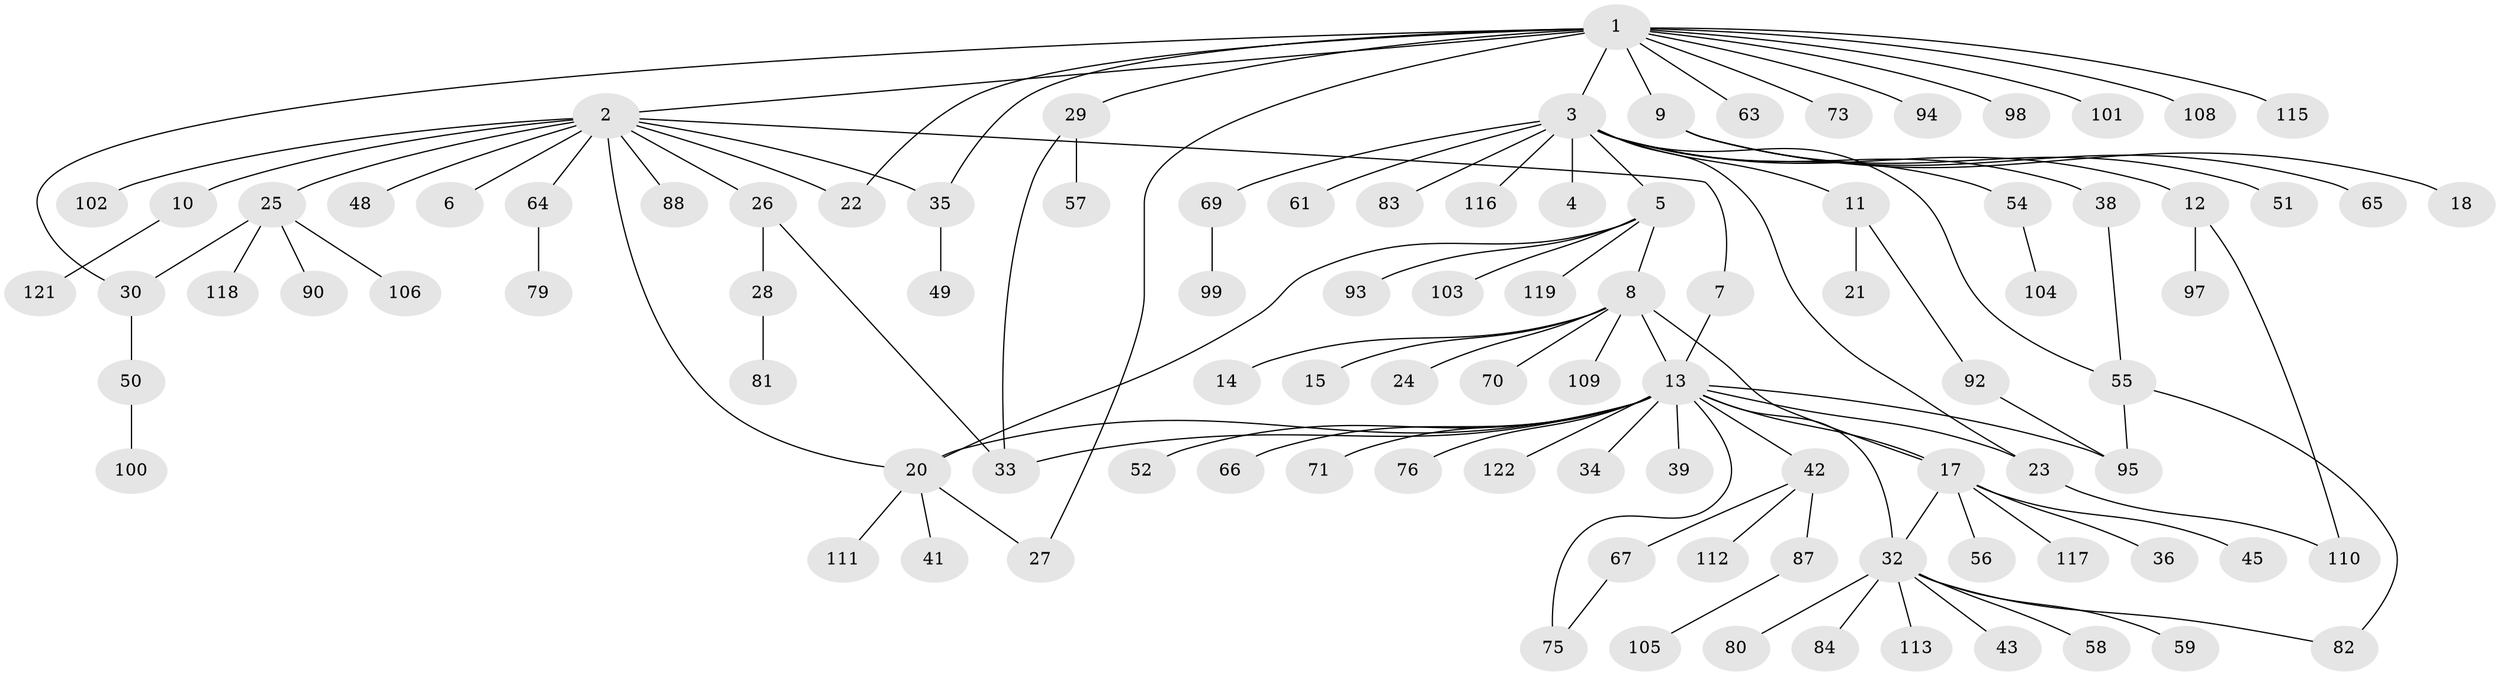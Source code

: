 // original degree distribution, {15: 0.007936507936507936, 13: 0.007936507936507936, 14: 0.015873015873015872, 1: 0.5793650793650794, 7: 0.015873015873015872, 3: 0.10317460317460317, 5: 0.023809523809523808, 2: 0.16666666666666666, 4: 0.05555555555555555, 8: 0.007936507936507936, 9: 0.007936507936507936, 6: 0.007936507936507936}
// Generated by graph-tools (version 1.1) at 2025/41/03/06/25 10:41:49]
// undirected, 98 vertices, 115 edges
graph export_dot {
graph [start="1"]
  node [color=gray90,style=filled];
  1 [super="+16"];
  2 [super="+47"];
  3 [super="+68"];
  4;
  5 [super="+96"];
  6;
  7 [super="+44"];
  8 [super="+120"];
  9 [super="+19"];
  10;
  11 [super="+60"];
  12;
  13 [super="+37"];
  14;
  15;
  17 [super="+86"];
  18;
  20 [super="+31"];
  21;
  22;
  23;
  24;
  25 [super="+74"];
  26 [super="+125"];
  27 [super="+85"];
  28 [super="+78"];
  29 [super="+114"];
  30 [super="+40"];
  32 [super="+46"];
  33;
  34;
  35;
  36;
  38 [super="+53"];
  39;
  41;
  42 [super="+89"];
  43;
  45;
  48;
  49;
  50 [super="+62"];
  51;
  52;
  54;
  55 [super="+72"];
  56;
  57;
  58;
  59;
  61;
  63;
  64;
  65;
  66;
  67;
  69 [super="+77"];
  70;
  71;
  73;
  75 [super="+91"];
  76;
  79;
  80;
  81;
  82;
  83;
  84;
  87;
  88;
  90;
  92;
  93;
  94;
  95;
  97;
  98;
  99;
  100;
  101;
  102;
  103;
  104;
  105;
  106 [super="+107"];
  108;
  109;
  110;
  111;
  112;
  113;
  115;
  116 [super="+123"];
  117;
  118;
  119;
  121 [super="+126"];
  122 [super="+124"];
  1 -- 2;
  1 -- 3 [weight=2];
  1 -- 9;
  1 -- 22;
  1 -- 27;
  1 -- 29;
  1 -- 30;
  1 -- 35;
  1 -- 63;
  1 -- 73;
  1 -- 94;
  1 -- 98;
  1 -- 101;
  1 -- 108;
  1 -- 115;
  2 -- 6;
  2 -- 7;
  2 -- 10;
  2 -- 22;
  2 -- 25;
  2 -- 26;
  2 -- 35;
  2 -- 48;
  2 -- 64;
  2 -- 88;
  2 -- 102;
  2 -- 20;
  3 -- 4;
  3 -- 5;
  3 -- 11;
  3 -- 12;
  3 -- 23;
  3 -- 38;
  3 -- 54;
  3 -- 55;
  3 -- 61;
  3 -- 69;
  3 -- 83;
  3 -- 116;
  5 -- 8;
  5 -- 93;
  5 -- 103;
  5 -- 119;
  5 -- 20;
  7 -- 13;
  8 -- 14;
  8 -- 15;
  8 -- 24;
  8 -- 70;
  8 -- 109;
  8 -- 17;
  8 -- 13;
  9 -- 18;
  9 -- 51;
  9 -- 65;
  10 -- 121;
  11 -- 21;
  11 -- 92;
  12 -- 97;
  12 -- 110;
  13 -- 17;
  13 -- 20 [weight=2];
  13 -- 23;
  13 -- 32;
  13 -- 33;
  13 -- 34;
  13 -- 39;
  13 -- 42;
  13 -- 66;
  13 -- 71;
  13 -- 76;
  13 -- 122;
  13 -- 52;
  13 -- 75;
  13 -- 95;
  17 -- 36;
  17 -- 45;
  17 -- 56;
  17 -- 117;
  17 -- 32;
  20 -- 27;
  20 -- 41;
  20 -- 111;
  23 -- 110;
  25 -- 106;
  25 -- 90;
  25 -- 118;
  25 -- 30;
  26 -- 28;
  26 -- 33;
  28 -- 81;
  29 -- 33;
  29 -- 57;
  30 -- 50;
  32 -- 43;
  32 -- 58;
  32 -- 59;
  32 -- 80;
  32 -- 82;
  32 -- 84;
  32 -- 113;
  35 -- 49;
  38 -- 55;
  42 -- 67;
  42 -- 87;
  42 -- 112;
  50 -- 100;
  54 -- 104;
  55 -- 82;
  55 -- 95;
  64 -- 79;
  67 -- 75;
  69 -- 99;
  87 -- 105;
  92 -- 95;
}
